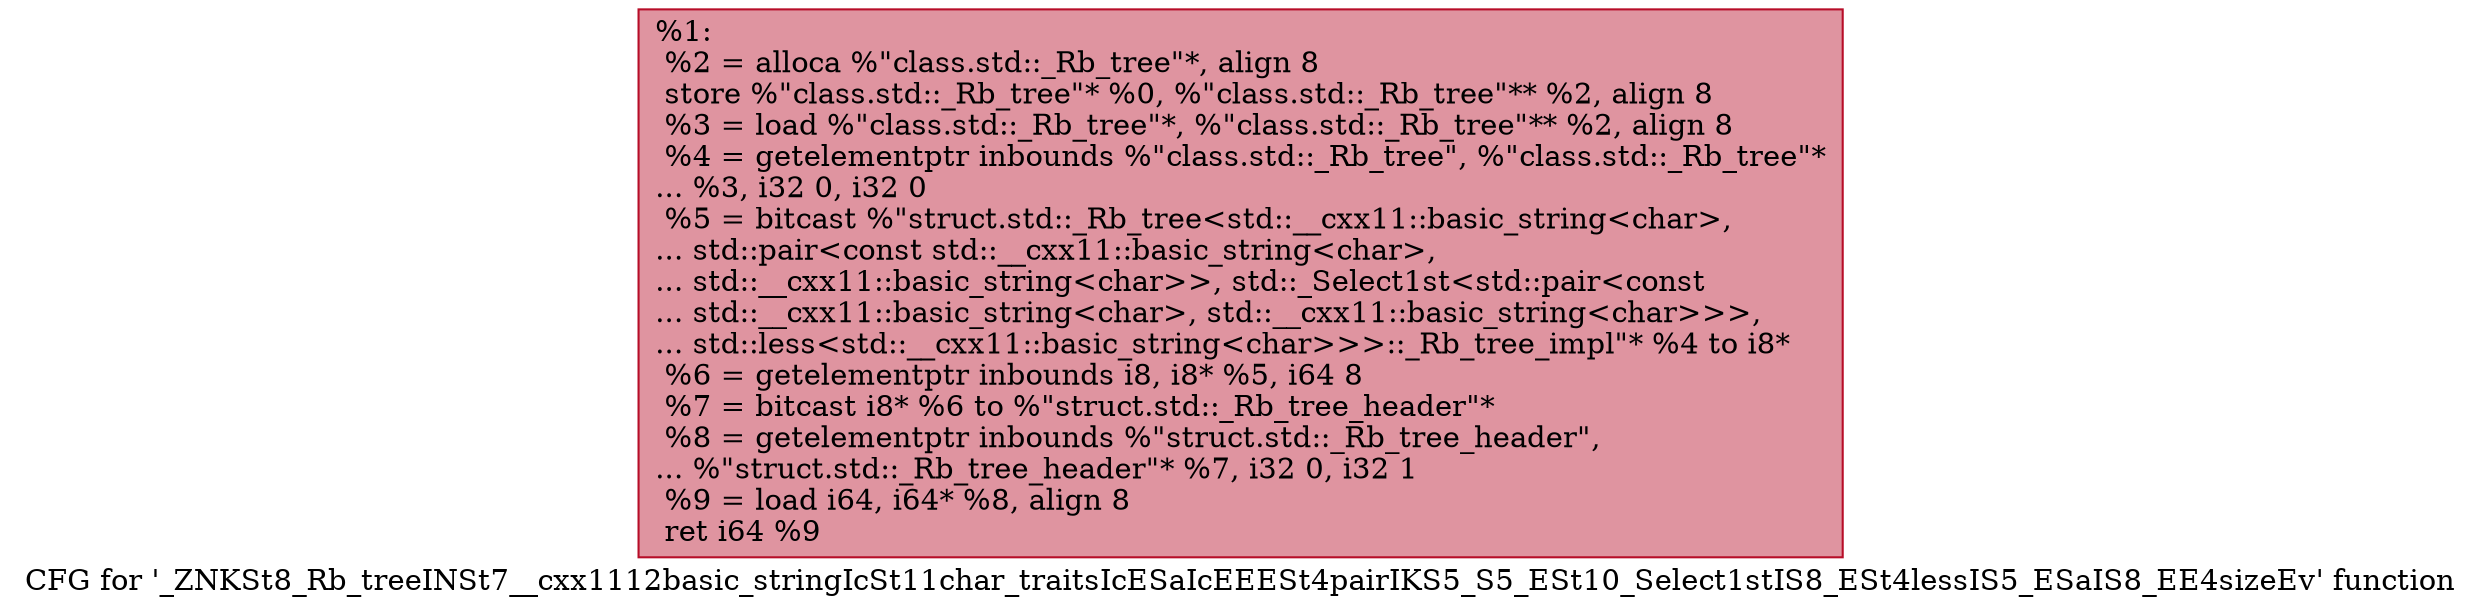 digraph "CFG for '_ZNKSt8_Rb_treeINSt7__cxx1112basic_stringIcSt11char_traitsIcESaIcEEESt4pairIKS5_S5_ESt10_Select1stIS8_ESt4lessIS5_ESaIS8_EE4sizeEv' function" {
	label="CFG for '_ZNKSt8_Rb_treeINSt7__cxx1112basic_stringIcSt11char_traitsIcESaIcEEESt4pairIKS5_S5_ESt10_Select1stIS8_ESt4lessIS5_ESaIS8_EE4sizeEv' function";

	Node0x55c2c0e500c0 [shape=record,color="#b70d28ff", style=filled, fillcolor="#b70d2870",label="{%1:\l  %2 = alloca %\"class.std::_Rb_tree\"*, align 8\l  store %\"class.std::_Rb_tree\"* %0, %\"class.std::_Rb_tree\"** %2, align 8\l  %3 = load %\"class.std::_Rb_tree\"*, %\"class.std::_Rb_tree\"** %2, align 8\l  %4 = getelementptr inbounds %\"class.std::_Rb_tree\", %\"class.std::_Rb_tree\"*\l... %3, i32 0, i32 0\l  %5 = bitcast %\"struct.std::_Rb_tree\<std::__cxx11::basic_string\<char\>,\l... std::pair\<const std::__cxx11::basic_string\<char\>,\l... std::__cxx11::basic_string\<char\>\>, std::_Select1st\<std::pair\<const\l... std::__cxx11::basic_string\<char\>, std::__cxx11::basic_string\<char\>\>\>,\l... std::less\<std::__cxx11::basic_string\<char\>\>\>::_Rb_tree_impl\"* %4 to i8*\l  %6 = getelementptr inbounds i8, i8* %5, i64 8\l  %7 = bitcast i8* %6 to %\"struct.std::_Rb_tree_header\"*\l  %8 = getelementptr inbounds %\"struct.std::_Rb_tree_header\",\l... %\"struct.std::_Rb_tree_header\"* %7, i32 0, i32 1\l  %9 = load i64, i64* %8, align 8\l  ret i64 %9\l}"];
}
